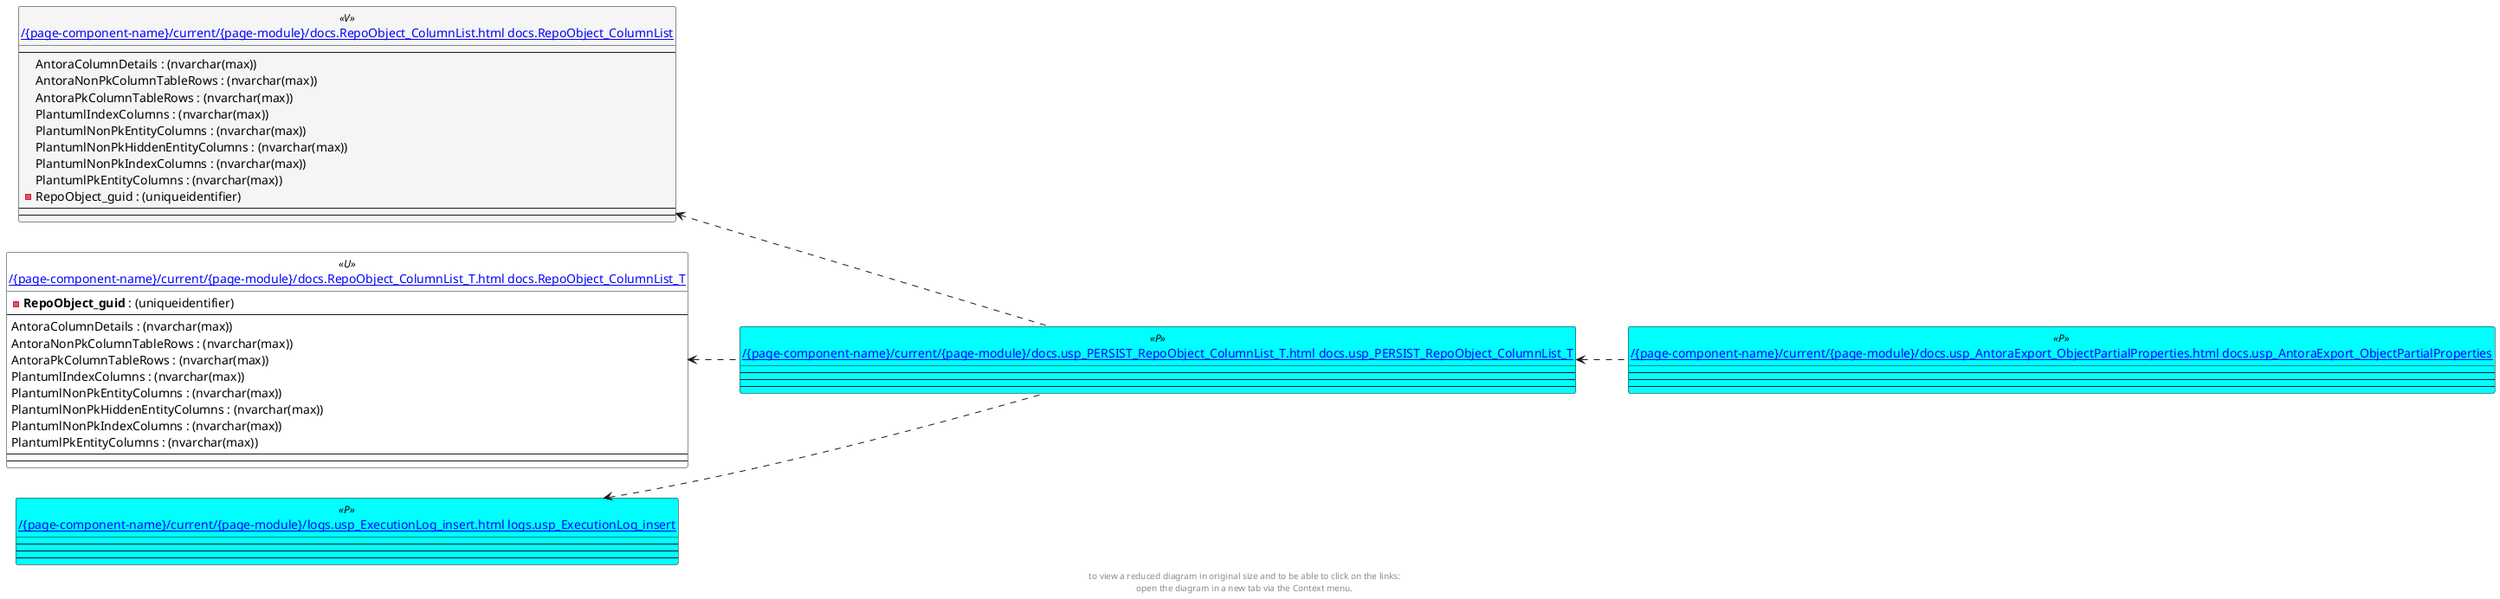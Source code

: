 @startuml
left to right direction
'top to bottom direction
hide circle
'avoide "." issues:
set namespaceSeparator none


skinparam class {
  BackgroundColor White
  BackgroundColor<<FN>> Yellow
  BackgroundColor<<FS>> Yellow
  BackgroundColor<<FT>> LightGray
  BackgroundColor<<IF>> Yellow
  BackgroundColor<<IS>> Yellow
  BackgroundColor<<P>> Aqua
  BackgroundColor<<PC>> Aqua
  BackgroundColor<<SN>> Yellow
  BackgroundColor<<SO>> SlateBlue
  BackgroundColor<<TF>> LightGray
  BackgroundColor<<TR>> Tomato
  BackgroundColor<<U>> White
  BackgroundColor<<V>> WhiteSmoke
  BackgroundColor<<X>> Aqua
}


entity "[[{site-url}/{page-component-name}/current/{page-module}/docs.RepoObject_ColumnList.html docs.RepoObject_ColumnList]]" as docs.RepoObject_ColumnList << V >> {
  --
  AntoraColumnDetails : (nvarchar(max))
  AntoraNonPkColumnTableRows : (nvarchar(max))
  AntoraPkColumnTableRows : (nvarchar(max))
  PlantumlIndexColumns : (nvarchar(max))
  PlantumlNonPkEntityColumns : (nvarchar(max))
  PlantumlNonPkHiddenEntityColumns : (nvarchar(max))
  PlantumlNonPkIndexColumns : (nvarchar(max))
  PlantumlPkEntityColumns : (nvarchar(max))
  - RepoObject_guid : (uniqueidentifier)
  --
  --
}

entity "[[{site-url}/{page-component-name}/current/{page-module}/docs.RepoObject_ColumnList_T.html docs.RepoObject_ColumnList_T]]" as docs.RepoObject_ColumnList_T << U >> {
  - **RepoObject_guid** : (uniqueidentifier)
  --
  AntoraColumnDetails : (nvarchar(max))
  AntoraNonPkColumnTableRows : (nvarchar(max))
  AntoraPkColumnTableRows : (nvarchar(max))
  PlantumlIndexColumns : (nvarchar(max))
  PlantumlNonPkEntityColumns : (nvarchar(max))
  PlantumlNonPkHiddenEntityColumns : (nvarchar(max))
  PlantumlNonPkIndexColumns : (nvarchar(max))
  PlantumlPkEntityColumns : (nvarchar(max))
  --
  --
}

entity "[[{site-url}/{page-component-name}/current/{page-module}/docs.usp_AntoraExport_ObjectPartialProperties.html docs.usp_AntoraExport_ObjectPartialProperties]]" as docs.usp_AntoraExport_ObjectPartialProperties << P >> {
  --
  --
  --
}

entity "[[{site-url}/{page-component-name}/current/{page-module}/docs.usp_PERSIST_RepoObject_ColumnList_T.html docs.usp_PERSIST_RepoObject_ColumnList_T]]" as docs.usp_PERSIST_RepoObject_ColumnList_T << P >> {
  --
  --
  --
}

entity "[[{site-url}/{page-component-name}/current/{page-module}/logs.usp_ExecutionLog_insert.html logs.usp_ExecutionLog_insert]]" as logs.usp_ExecutionLog_insert << P >> {
  --
  --
  --
}

docs.RepoObject_ColumnList <.. docs.usp_PERSIST_RepoObject_ColumnList_T
docs.RepoObject_ColumnList_T <.. docs.usp_PERSIST_RepoObject_ColumnList_T
docs.usp_PERSIST_RepoObject_ColumnList_T <.. docs.usp_AntoraExport_ObjectPartialProperties
logs.usp_ExecutionLog_insert <.. docs.usp_PERSIST_RepoObject_ColumnList_T

footer
to view a reduced diagram in original size and to be able to click on the links:
open the diagram in a new tab via the Context menu.
end footer

@enduml


